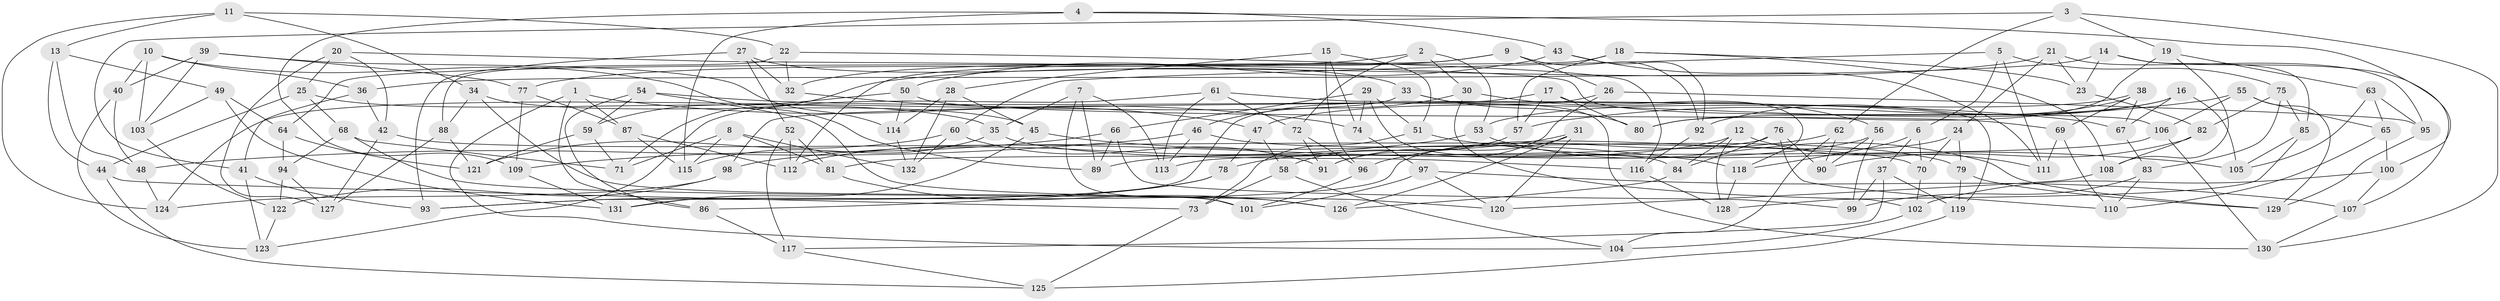 // coarse degree distribution, {4: 0.851063829787234, 11: 0.02127659574468085, 10: 0.031914893617021274, 12: 0.031914893617021274, 8: 0.010638297872340425, 3: 0.031914893617021274, 6: 0.010638297872340425, 9: 0.010638297872340425}
// Generated by graph-tools (version 1.1) at 2025/53/03/04/25 22:53:58]
// undirected, 132 vertices, 264 edges
graph export_dot {
  node [color=gray90,style=filled];
  1;
  2;
  3;
  4;
  5;
  6;
  7;
  8;
  9;
  10;
  11;
  12;
  13;
  14;
  15;
  16;
  17;
  18;
  19;
  20;
  21;
  22;
  23;
  24;
  25;
  26;
  27;
  28;
  29;
  30;
  31;
  32;
  33;
  34;
  35;
  36;
  37;
  38;
  39;
  40;
  41;
  42;
  43;
  44;
  45;
  46;
  47;
  48;
  49;
  50;
  51;
  52;
  53;
  54;
  55;
  56;
  57;
  58;
  59;
  60;
  61;
  62;
  63;
  64;
  65;
  66;
  67;
  68;
  69;
  70;
  71;
  72;
  73;
  74;
  75;
  76;
  77;
  78;
  79;
  80;
  81;
  82;
  83;
  84;
  85;
  86;
  87;
  88;
  89;
  90;
  91;
  92;
  93;
  94;
  95;
  96;
  97;
  98;
  99;
  100;
  101;
  102;
  103;
  104;
  105;
  106;
  107;
  108;
  109;
  110;
  111;
  112;
  113;
  114;
  115;
  116;
  117;
  118;
  119;
  120;
  121;
  122;
  123;
  124;
  125;
  126;
  127;
  128;
  129;
  130;
  131;
  132;
  1 -- 86;
  1 -- 104;
  1 -- 87;
  1 -- 74;
  2 -- 72;
  2 -- 53;
  2 -- 30;
  2 -- 77;
  3 -- 130;
  3 -- 41;
  3 -- 62;
  3 -- 19;
  4 -- 109;
  4 -- 115;
  4 -- 43;
  4 -- 100;
  5 -- 75;
  5 -- 6;
  5 -- 111;
  5 -- 60;
  6 -- 37;
  6 -- 118;
  6 -- 70;
  7 -- 35;
  7 -- 89;
  7 -- 101;
  7 -- 113;
  8 -- 115;
  8 -- 81;
  8 -- 71;
  8 -- 132;
  9 -- 32;
  9 -- 92;
  9 -- 112;
  9 -- 26;
  10 -- 36;
  10 -- 40;
  10 -- 103;
  10 -- 89;
  11 -- 13;
  11 -- 34;
  11 -- 22;
  11 -- 124;
  12 -- 112;
  12 -- 84;
  12 -- 111;
  12 -- 128;
  13 -- 44;
  13 -- 48;
  13 -- 49;
  14 -- 107;
  14 -- 85;
  14 -- 36;
  14 -- 23;
  15 -- 96;
  15 -- 28;
  15 -- 51;
  15 -- 74;
  16 -- 105;
  16 -- 80;
  16 -- 47;
  16 -- 67;
  17 -- 98;
  17 -- 80;
  17 -- 118;
  17 -- 57;
  18 -- 57;
  18 -- 108;
  18 -- 23;
  18 -- 64;
  19 -- 80;
  19 -- 63;
  19 -- 108;
  20 -- 25;
  20 -- 42;
  20 -- 106;
  20 -- 127;
  21 -- 23;
  21 -- 24;
  21 -- 95;
  21 -- 71;
  22 -- 88;
  22 -- 32;
  22 -- 116;
  23 -- 82;
  24 -- 79;
  24 -- 131;
  24 -- 70;
  25 -- 44;
  25 -- 68;
  25 -- 35;
  26 -- 91;
  26 -- 93;
  26 -- 95;
  27 -- 93;
  27 -- 33;
  27 -- 32;
  27 -- 52;
  28 -- 114;
  28 -- 132;
  28 -- 45;
  29 -- 74;
  29 -- 84;
  29 -- 66;
  29 -- 51;
  30 -- 102;
  30 -- 56;
  30 -- 46;
  31 -- 126;
  31 -- 120;
  31 -- 91;
  31 -- 78;
  32 -- 47;
  33 -- 80;
  33 -- 130;
  33 -- 124;
  34 -- 101;
  34 -- 45;
  34 -- 88;
  35 -- 116;
  35 -- 115;
  36 -- 42;
  36 -- 41;
  37 -- 117;
  37 -- 119;
  37 -- 99;
  38 -- 67;
  38 -- 92;
  38 -- 53;
  38 -- 69;
  39 -- 40;
  39 -- 77;
  39 -- 114;
  39 -- 103;
  40 -- 123;
  40 -- 48;
  41 -- 93;
  41 -- 123;
  42 -- 70;
  42 -- 127;
  43 -- 50;
  43 -- 92;
  43 -- 111;
  44 -- 73;
  44 -- 125;
  45 -- 118;
  45 -- 131;
  46 -- 48;
  46 -- 113;
  46 -- 79;
  47 -- 78;
  47 -- 58;
  48 -- 124;
  49 -- 64;
  49 -- 131;
  49 -- 103;
  50 -- 59;
  50 -- 69;
  50 -- 114;
  51 -- 105;
  51 -- 73;
  52 -- 112;
  52 -- 81;
  52 -- 117;
  53 -- 129;
  53 -- 98;
  54 -- 120;
  54 -- 59;
  54 -- 86;
  54 -- 67;
  55 -- 106;
  55 -- 65;
  55 -- 129;
  55 -- 57;
  56 -- 89;
  56 -- 90;
  56 -- 99;
  57 -- 58;
  58 -- 73;
  58 -- 104;
  59 -- 71;
  59 -- 121;
  60 -- 132;
  60 -- 91;
  60 -- 121;
  61 -- 113;
  61 -- 72;
  61 -- 119;
  61 -- 123;
  62 -- 90;
  62 -- 104;
  62 -- 96;
  63 -- 65;
  63 -- 95;
  63 -- 105;
  64 -- 94;
  64 -- 121;
  65 -- 110;
  65 -- 100;
  66 -- 109;
  66 -- 99;
  66 -- 89;
  67 -- 83;
  68 -- 71;
  68 -- 94;
  68 -- 126;
  69 -- 110;
  69 -- 111;
  70 -- 102;
  72 -- 96;
  72 -- 91;
  73 -- 125;
  74 -- 97;
  75 -- 83;
  75 -- 85;
  75 -- 82;
  76 -- 110;
  76 -- 90;
  76 -- 81;
  76 -- 84;
  77 -- 87;
  77 -- 109;
  78 -- 93;
  78 -- 86;
  79 -- 119;
  79 -- 129;
  81 -- 126;
  82 -- 108;
  82 -- 90;
  83 -- 99;
  83 -- 110;
  84 -- 126;
  85 -- 128;
  85 -- 105;
  86 -- 117;
  87 -- 112;
  87 -- 115;
  88 -- 121;
  88 -- 127;
  92 -- 116;
  94 -- 122;
  94 -- 127;
  95 -- 129;
  96 -- 101;
  97 -- 120;
  97 -- 101;
  97 -- 107;
  98 -- 124;
  98 -- 122;
  100 -- 107;
  100 -- 102;
  102 -- 104;
  103 -- 122;
  106 -- 113;
  106 -- 130;
  107 -- 130;
  108 -- 120;
  109 -- 131;
  114 -- 132;
  116 -- 128;
  117 -- 125;
  118 -- 128;
  119 -- 125;
  122 -- 123;
}
